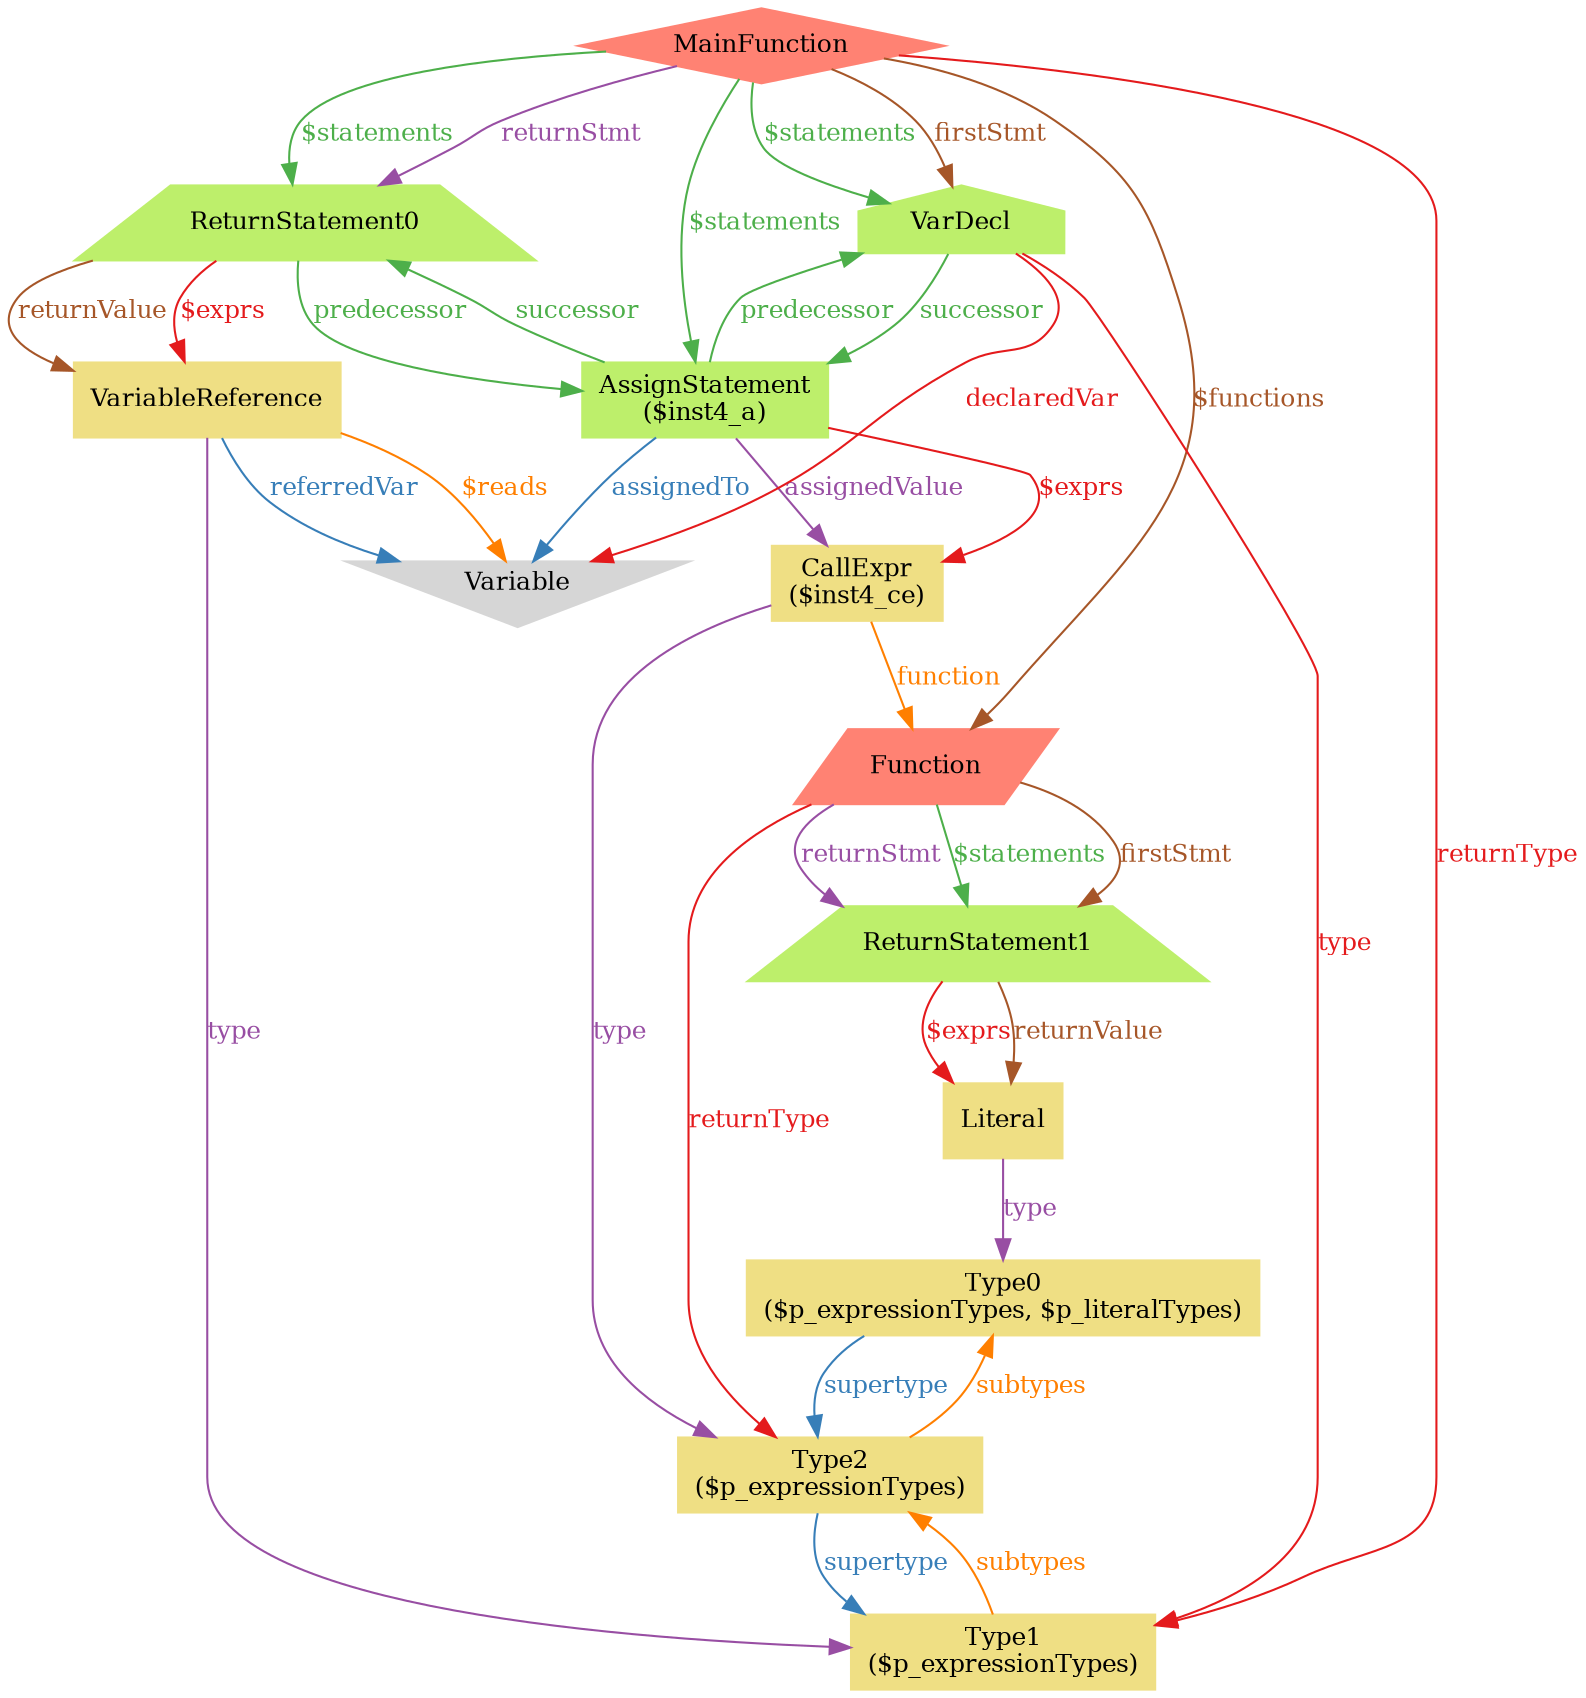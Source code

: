 digraph "graph" {
graph [fontsize=12]
node [fontsize=12]
edge [fontsize=12]
rankdir=TB;
"N8" -> "N7" [uuid = "<AssignStatement, CallExpr>", color = "#e41a1c", fontcolor = "#e41a1c", style = "solid", label = "$exprs", dir = "forward", weight = "1"]
"N10" -> "N9" [uuid = "<ReturnStatement0, VariableReference>", color = "#e41a1c", fontcolor = "#e41a1c", style = "solid", label = "$exprs", dir = "forward", weight = "1"]
"N5" -> "N4" [uuid = "<ReturnStatement1, Literal>", color = "#e41a1c", fontcolor = "#e41a1c", style = "solid", label = "$exprs", dir = "forward", weight = "1"]
"N12" -> "N6" [uuid = "<MainFunction, Function>", color = "#a65628", fontcolor = "#a65628", style = "solid", label = "$functions", dir = "forward", weight = "1"]
"N9" -> "N0" [uuid = "<VariableReference, Variable>", color = "#ff7f00", fontcolor = "#ff7f00", style = "solid", label = "$reads", dir = "forward", weight = "1"]
"N6" -> "N5" [uuid = "<Function, ReturnStatement1>", color = "#4daf4a", fontcolor = "#4daf4a", style = "solid", label = "$statements", dir = "forward", weight = "1"]
"N12" -> "N8" [uuid = "<MainFunction, AssignStatement>", color = "#4daf4a", fontcolor = "#4daf4a", style = "solid", label = "$statements", dir = "forward", weight = "1"]
"N12" -> "N10" [uuid = "<MainFunction, ReturnStatement0>", color = "#4daf4a", fontcolor = "#4daf4a", style = "solid", label = "$statements", dir = "forward", weight = "1"]
"N12" -> "N11" [uuid = "<MainFunction, VarDecl>", color = "#4daf4a", fontcolor = "#4daf4a", style = "solid", label = "$statements", dir = "forward", weight = "1"]
"N8" -> "N0" [uuid = "<AssignStatement, Variable>", color = "#377eb8", fontcolor = "#377eb8", style = "solid", label = "assignedTo", dir = "forward", weight = "1"]
"N8" -> "N7" [uuid = "<AssignStatement, CallExpr>", color = "#984ea3", fontcolor = "#984ea3", style = "solid", label = "assignedValue", dir = "forward", weight = "1"]
"N11" -> "N0" [uuid = "<VarDecl, Variable>", color = "#e41a1c", fontcolor = "#e41a1c", style = "solid", label = "declaredVar", dir = "forward", weight = "1"]
"N6" -> "N5" [uuid = "<Function, ReturnStatement1>", color = "#a65628", fontcolor = "#a65628", style = "solid", label = "firstStmt", dir = "forward", weight = "1"]
"N12" -> "N11" [uuid = "<MainFunction, VarDecl>", color = "#a65628", fontcolor = "#a65628", style = "solid", label = "firstStmt", dir = "forward", weight = "1"]
"N7" -> "N6" [uuid = "<CallExpr, Function>", color = "#ff7f00", fontcolor = "#ff7f00", style = "solid", label = "function", dir = "forward", weight = "1"]
"N11" -> "N8" [uuid = "<AssignStatement, VarDecl>", color = "#4daf4a", fontcolor = "#4daf4a", style = "solid", label = "predecessor", dir = "back", weight = "1"]
"N10" -> "N8" [uuid = "<ReturnStatement0, AssignStatement>", color = "#4daf4a", fontcolor = "#4daf4a", style = "solid", label = "predecessor", dir = "forward", weight = "1"]
"N9" -> "N0" [uuid = "<VariableReference, Variable>", color = "#377eb8", fontcolor = "#377eb8", style = "solid", label = "referredVar", dir = "forward", weight = "1"]
"N6" -> "N5" [uuid = "<Function, ReturnStatement1>", color = "#984ea3", fontcolor = "#984ea3", style = "solid", label = "returnStmt", dir = "forward", weight = "1"]
"N12" -> "N10" [uuid = "<MainFunction, ReturnStatement0>", color = "#984ea3", fontcolor = "#984ea3", style = "solid", label = "returnStmt", dir = "forward", weight = "1"]
"N6" -> "N2" [uuid = "<Function, Type2>", color = "#e41a1c", fontcolor = "#e41a1c", style = "solid", label = "returnType", dir = "forward", weight = "1"]
"N12" -> "N1" [uuid = "<MainFunction, Type1>", color = "#e41a1c", fontcolor = "#e41a1c", style = "solid", label = "returnType", dir = "forward", weight = "1"]
"N10" -> "N9" [uuid = "<ReturnStatement0, VariableReference>", color = "#a65628", fontcolor = "#a65628", style = "solid", label = "returnValue", dir = "forward", weight = "1"]
"N5" -> "N4" [uuid = "<ReturnStatement1, Literal>", color = "#a65628", fontcolor = "#a65628", style = "solid", label = "returnValue", dir = "forward", weight = "1"]
"N2" -> "N1" [uuid = "<Type1, Type2>", color = "#ff7f00", fontcolor = "#ff7f00", style = "solid", label = "subtypes", dir = "back", weight = "1"]
"N3" -> "N2" [uuid = "<Type2, Type0>", color = "#ff7f00", fontcolor = "#ff7f00", style = "solid", label = "subtypes", dir = "back", weight = "1"]
"N10" -> "N8" [uuid = "<AssignStatement, ReturnStatement0>", color = "#4daf4a", fontcolor = "#4daf4a", style = "solid", label = "successor", dir = "back", weight = "1"]
"N11" -> "N8" [uuid = "<VarDecl, AssignStatement>", color = "#4daf4a", fontcolor = "#4daf4a", style = "solid", label = "successor", dir = "forward", weight = "1"]
"N3" -> "N2" [uuid = "<Type0, Type2>", color = "#377eb8", fontcolor = "#377eb8", style = "solid", label = "supertype", dir = "forward", weight = "1"]
"N2" -> "N1" [uuid = "<Type2, Type1>", color = "#377eb8", fontcolor = "#377eb8", style = "solid", label = "supertype", dir = "forward", weight = "1"]
"N7" -> "N2" [uuid = "<CallExpr, Type2>", color = "#984ea3", fontcolor = "#984ea3", style = "solid", label = "type", dir = "forward", weight = "1"]
"N4" -> "N3" [uuid = "<Literal, Type0>", color = "#984ea3", fontcolor = "#984ea3", style = "solid", label = "type", dir = "forward", weight = "1"]
"N9" -> "N1" [uuid = "<VariableReference, Type1>", color = "#984ea3", fontcolor = "#984ea3", style = "solid", label = "type", dir = "forward", weight = "1"]
"N11" -> "N1" [uuid = "<VarDecl, Type1>", color = "#e41a1c", fontcolor = "#e41a1c", style = "solid", label = "type", dir = "forward", weight = "1"]
"N0" [uuid="Variable", label="Variable", color="#d6d6d6", fontcolor = "#000000", shape = "invtriangle", style = "filled, solid"]
"N1" [uuid="Type1", label="Type1\n($p_expressionTypes)", color="#efdf84", fontcolor = "#000000", shape = "box", style = "filled, solid"]
"N2" [uuid="Type2", label="Type2\n($p_expressionTypes)", color="#efdf84", fontcolor = "#000000", shape = "box", style = "filled, solid"]
"N3" [uuid="Type0", label="Type0\n($p_expressionTypes, $p_literalTypes)", color="#efdf84", fontcolor = "#000000", shape = "box", style = "filled, solid"]
"N4" [uuid="Literal", label="Literal", color="#efdf84", fontcolor = "#000000", shape = "box", style = "filled, solid"]
"N5" [uuid="ReturnStatement1", label="ReturnStatement1", color="#bdef6b", fontcolor = "#000000", shape = "trapezium", style = "filled, solid"]
"N6" [uuid="Function", label="Function", color="#ff8273", fontcolor = "#000000", shape = "parallelogram", style = "filled, solid"]
"N7" [uuid="CallExpr", label="CallExpr\n($inst4_ce)", color="#efdf84", fontcolor = "#000000", shape = "box", style = "filled, solid"]
"N8" [uuid="AssignStatement", label="AssignStatement\n($inst4_a)", color="#bdef6b", fontcolor = "#000000", shape = "box", style = "filled, solid"]
"N9" [uuid="VariableReference", label="VariableReference", color="#efdf84", fontcolor = "#000000", shape = "box", style = "filled, solid"]
"N10" [uuid="ReturnStatement0", label="ReturnStatement0", color="#bdef6b", fontcolor = "#000000", shape = "trapezium", style = "filled, solid"]
"N11" [uuid="VarDecl", label="VarDecl", color="#bdef6b", fontcolor = "#000000", shape = "house", style = "filled, solid"]
"N12" [uuid="MainFunction", label="MainFunction", color="#ff8273", fontcolor = "#000000", shape = "diamond", style = "filled, solid"]
}
